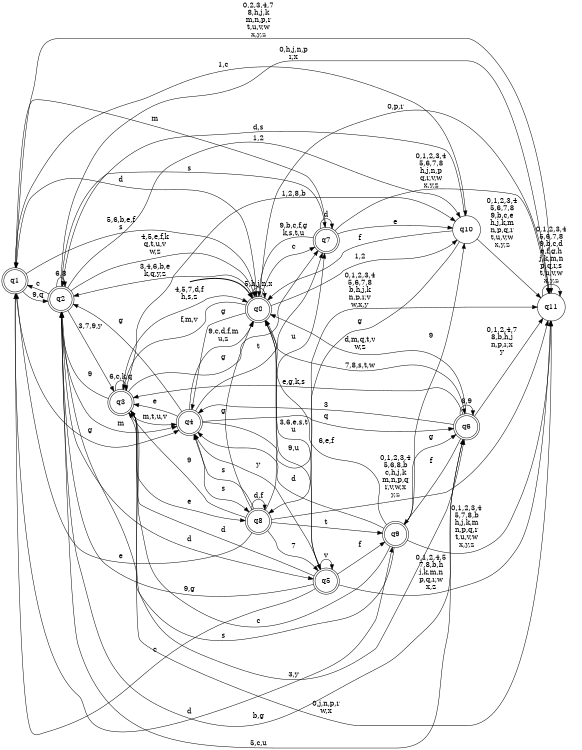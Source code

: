 digraph BlueStar {
__start0 [style = invis, shape = none, label = "", width = 0, height = 0];

rankdir=LR;
size="8,5";

s0 [style="rounded,filled", color="black", fillcolor="white" shape="doublecircle", label="q0"];
s1 [style="rounded,filled", color="black", fillcolor="white" shape="doublecircle", label="q1"];
s2 [style="rounded,filled", color="black", fillcolor="white" shape="doublecircle", label="q2"];
s3 [style="rounded,filled", color="black", fillcolor="white" shape="doublecircle", label="q3"];
s4 [style="rounded,filled", color="black", fillcolor="white" shape="doublecircle", label="q4"];
s5 [style="rounded,filled", color="black", fillcolor="white" shape="doublecircle", label="q5"];
s6 [style="rounded,filled", color="black", fillcolor="white" shape="doublecircle", label="q6"];
s7 [style="rounded,filled", color="black", fillcolor="white" shape="doublecircle", label="q7"];
s8 [style="rounded,filled", color="black", fillcolor="white" shape="doublecircle", label="q8"];
s9 [style="rounded,filled", color="black", fillcolor="white" shape="doublecircle", label="q9"];
s10 [style="filled", color="black", fillcolor="white" shape="circle", label="q10"];
s11 [style="filled", color="black", fillcolor="white" shape="circle", label="q11"];
subgraph cluster_main { 
	graph [pad=".75", ranksep="0.15", nodesep="0.15"];
	 style=invis; 
	__start0 -> s0 [penwidth=2];
}
s0 -> s0 [label="5,h,j,n,x"];
s0 -> s1 [label="d"];
s0 -> s2 [label="3,4,6,b,e\nk,q,y,z"];
s0 -> s3 [label="f,m,v"];
s0 -> s4 [label="g"];
s0 -> s5 [label="9,u"];
s0 -> s6 [label="7,8,s,t,w"];
s0 -> s7 [label="c"];
s0 -> s10 [label="1,2"];
s0 -> s11 [label="0,p,r"];
s1 -> s0 [label="5,6,b,e,f\ns"];
s1 -> s2 [label="9,q"];
s1 -> s4 [label="g"];
s1 -> s9 [label="d"];
s1 -> s10 [label="1,c"];
s1 -> s11 [label="0,2,3,4,7\n8,h,j,k\nm,n,p,r\nt,u,v,w\nx,y,z"];
s2 -> s0 [label="4,5,e,f,k\nq,t,u,v\nw,z"];
s2 -> s1 [label="c"];
s2 -> s2 [label="6,8"];
s2 -> s3 [label="3,7,9,y"];
s2 -> s4 [label="m"];
s2 -> s5 [label="d"];
s2 -> s6 [label="b,g"];
s2 -> s7 [label="s"];
s2 -> s10 [label="1,2"];
s2 -> s11 [label="0,h,j,n,p\nr,x"];
s3 -> s0 [label="4,5,7,d,f\nh,s,z"];
s3 -> s2 [label="9"];
s3 -> s3 [label="6,c,k,q"];
s3 -> s4 [label="m,t,u,v"];
s3 -> s6 [label="3,y"];
s3 -> s7 [label="g"];
s3 -> s8 [label="e"];
s3 -> s10 [label="1,2,8,b"];
s3 -> s11 [label="0,j,n,p,r\nw,x"];
s4 -> s0 [label="9,c,d,f,m\nu,z"];
s4 -> s2 [label="g"];
s4 -> s3 [label="e"];
s4 -> s6 [label="q"];
s4 -> s7 [label="t"];
s4 -> s8 [label="s"];
s4 -> s11 [label="0,1,2,3,4\n5,6,7,8\nb,h,j,k\nn,p,r,v\nw,x,y"];
s5 -> s0 [label="3,6,e,s,t\nu"];
s5 -> s1 [label="c"];
s5 -> s2 [label="9,g"];
s5 -> s3 [label="d"];
s5 -> s4 [label="y"];
s5 -> s5 [label="v"];
s5 -> s9 [label="f"];
s5 -> s11 [label="0,1,2,4,5\n7,8,b,h\nj,k,m,n\np,q,r,w\nx,z"];
s6 -> s0 [label="d,m,q,t,v\nw,z"];
s6 -> s2 [label="5,c,u"];
s6 -> s3 [label="e,g,k,s"];
s6 -> s4 [label="3"];
s6 -> s6 [label="6,9"];
s6 -> s9 [label="f"];
s6 -> s11 [label="0,1,2,4,7\n8,b,h,j\nn,p,r,x\ny"];
s7 -> s0 [label="9,b,c,f,g\nk,s,t,u"];
s7 -> s1 [label="m"];
s7 -> s7 [label="d"];
s7 -> s10 [label="e"];
s7 -> s11 [label="0,1,2,3,4\n5,6,7,8\nh,j,n,p\nq,r,v,w\nx,y,z"];
s8 -> s0 [label="g"];
s8 -> s1 [label="e"];
s8 -> s3 [label="9"];
s8 -> s4 [label="s"];
s8 -> s5 [label="7"];
s8 -> s7 [label="u"];
s8 -> s8 [label="d,f"];
s8 -> s9 [label="t"];
s8 -> s11 [label="0,1,2,3,4\n5,6,8,b\nc,h,j,k\nm,n,p,q\nr,v,w,x\ny,z"];
s9 -> s0 [label="6,e,f"];
s9 -> s2 [label="s"];
s9 -> s3 [label="c"];
s9 -> s4 [label="d"];
s9 -> s6 [label="g"];
s9 -> s10 [label="9"];
s9 -> s11 [label="0,1,2,3,4\n5,7,8,b\nh,j,k,m\nn,p,q,r\nt,u,v,w\nx,y,z"];
s10 -> s0 [label="f"];
s10 -> s2 [label="d,s"];
s10 -> s8 [label="g"];
s10 -> s11 [label="0,1,2,3,4\n5,6,7,8\n9,b,c,e\nh,j,k,m\nn,p,q,r\nt,u,v,w\nx,y,z"];
s11 -> s11 [label="0,1,2,3,4\n5,6,7,8\n9,b,c,d\ne,f,g,h\nj,k,m,n\np,q,r,s\nt,u,v,w\nx,y,z"];

}